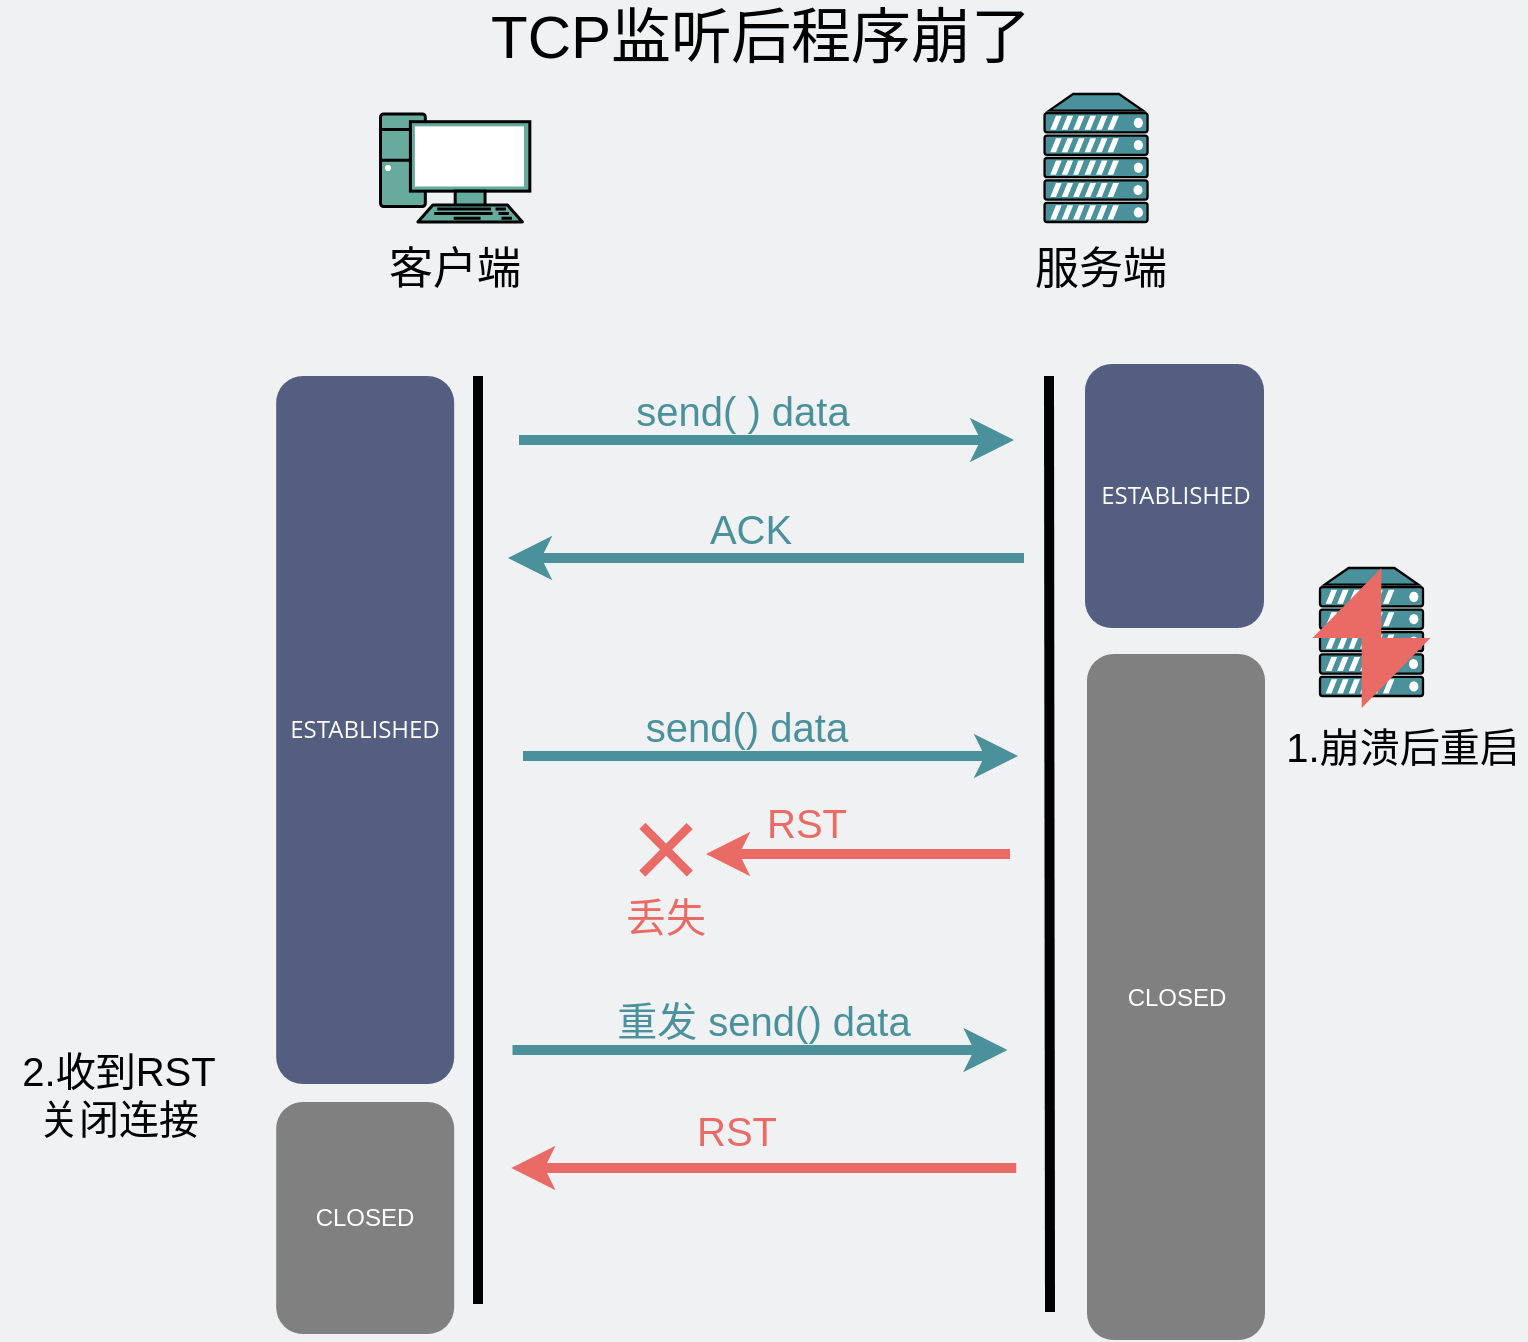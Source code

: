 <mxfile version="15.0.2" type="github">
  <diagram id="3228e29e-7158-1315-38df-8450db1d8a1d" name="Page-1">
    <mxGraphModel dx="946" dy="-136" grid="0" gridSize="10" guides="1" tooltips="1" connect="1" arrows="1" fold="1" page="1" pageScale="1" pageWidth="800" pageHeight="620" background="#EFF1F3" math="0" shadow="0">
      <root>
        <mxCell id="0" />
        <mxCell id="1" parent="0" />
        <mxCell id="_KJd5dzx4qh3lxpyMWcO-2" value="" style="fontColor=#0066CC;verticalAlign=top;verticalLabelPosition=bottom;labelPosition=center;align=center;html=1;outlineConnect=0;gradientColor=none;gradientDirection=north;strokeWidth=2;shape=mxgraph.networks.pc;fillColor=#67AB9F;fontSize=30;" parent="1" vertex="1">
          <mxGeometry x="200.27" y="697" width="74.65" height="54" as="geometry" />
        </mxCell>
        <mxCell id="T-5VQnCJckOgUX1Wp16H-28" value="客户端" style="text;html=1;strokeColor=none;fillColor=none;align=center;verticalAlign=middle;whiteSpace=wrap;rounded=0;fontSize=22;" parent="1" vertex="1">
          <mxGeometry x="148.09" y="765" width="179" height="20" as="geometry" />
        </mxCell>
        <mxCell id="aH1-eks404bDhsACtXEq-2" value="" style="fontColor=#0066CC;verticalAlign=top;verticalLabelPosition=bottom;labelPosition=center;align=center;html=1;outlineConnect=0;gradientColor=none;gradientDirection=north;strokeWidth=2;shape=mxgraph.networks.server;fillColor=#4A919B;" parent="1" vertex="1">
          <mxGeometry x="532.27" y="687" width="51.5" height="64" as="geometry" />
        </mxCell>
        <mxCell id="aH1-eks404bDhsACtXEq-3" value="服务端" style="text;html=1;strokeColor=none;fillColor=none;align=center;verticalAlign=middle;whiteSpace=wrap;rounded=0;fontSize=22;" parent="1" vertex="1">
          <mxGeometry x="471.27" y="765" width="179" height="20" as="geometry" />
        </mxCell>
        <mxCell id="aH1-eks404bDhsACtXEq-4" value="&lt;font style=&quot;font-size: 30px&quot;&gt;TCP监听后程序崩了&lt;/font&gt;" style="text;html=1;strokeColor=none;fillColor=none;align=center;verticalAlign=middle;whiteSpace=wrap;rounded=0;" parent="1" vertex="1">
          <mxGeometry x="192.5" y="644" width="395" height="28" as="geometry" />
        </mxCell>
        <mxCell id="aH1-eks404bDhsACtXEq-7" value="" style="endArrow=none;html=1;strokeWidth=5;" parent="1" edge="1">
          <mxGeometry width="50" height="50" relative="1" as="geometry">
            <mxPoint x="249" y="1292" as="sourcePoint" />
            <mxPoint x="249" y="828" as="targetPoint" />
          </mxGeometry>
        </mxCell>
        <mxCell id="aH1-eks404bDhsACtXEq-10" value="" style="endArrow=classic;html=1;strokeWidth=5;fontSize=20;strokeColor=#4A919B;" parent="1" edge="1">
          <mxGeometry width="50" height="50" relative="1" as="geometry">
            <mxPoint x="269.5" y="860" as="sourcePoint" />
            <mxPoint x="517" y="860" as="targetPoint" />
          </mxGeometry>
        </mxCell>
        <mxCell id="aH1-eks404bDhsACtXEq-11" value="send( ) data" style="text;html=1;fillColor=none;align=center;verticalAlign=middle;whiteSpace=wrap;rounded=0;fontSize=20;fontColor=#4A919B;" parent="1" vertex="1">
          <mxGeometry x="308" y="834" width="146.5" height="21" as="geometry" />
        </mxCell>
        <mxCell id="aH1-eks404bDhsACtXEq-12" value="" style="endArrow=none;html=1;strokeWidth=5;startArrow=classic;startFill=1;endFill=0;fontColor=#4A919B;strokeColor=#4A919B;" parent="1" edge="1">
          <mxGeometry width="50" height="50" relative="1" as="geometry">
            <mxPoint x="264" y="919" as="sourcePoint" />
            <mxPoint x="522" y="919" as="targetPoint" />
          </mxGeometry>
        </mxCell>
        <mxCell id="aH1-eks404bDhsACtXEq-17" value="&lt;span style=&quot;font-family: &amp;quot;open sans&amp;quot; , &amp;quot;clear sans&amp;quot; , &amp;quot;helvetica neue&amp;quot; , &amp;quot;helvetica&amp;quot; , &amp;quot;arial&amp;quot; , sans-serif&quot;&gt;&lt;font style=&quot;font-size: 12px&quot;&gt;ESTABLISHED&lt;/font&gt;&lt;/span&gt;" style="rounded=1;whiteSpace=wrap;html=1;dashed=1;strokeWidth=3;strokeColor=none;fillColor=#535E80;fontColor=#FFFFFF;" parent="1" vertex="1">
          <mxGeometry x="552.5" y="822" width="89.5" height="132" as="geometry" />
        </mxCell>
        <mxCell id="aH1-eks404bDhsACtXEq-22" value="ACK" style="text;html=1;strokeColor=none;fillColor=none;align=center;verticalAlign=middle;whiteSpace=wrap;rounded=0;fontSize=20;rotation=0;fontColor=#4A919B;" parent="1" vertex="1">
          <mxGeometry x="342" y="888" width="87" height="32" as="geometry" />
        </mxCell>
        <mxCell id="YXoqQ_mGJv7HDvLP6CB5-1" value="" style="endArrow=none;html=1;strokeWidth=5;" parent="1" edge="1">
          <mxGeometry width="50" height="50" relative="1" as="geometry">
            <mxPoint x="535" y="1296" as="sourcePoint" />
            <mxPoint x="534.5" y="828" as="targetPoint" />
          </mxGeometry>
        </mxCell>
        <mxCell id="CZwPZS3a3ZRwMsVz8uld-6" value="&lt;font color=&quot;#ffffff&quot;&gt;CLOSED&lt;/font&gt;" style="rounded=1;whiteSpace=wrap;html=1;strokeWidth=3;strokeColor=none;fillColor=#808080;" parent="1" vertex="1">
          <mxGeometry x="553.5" y="967" width="89" height="343" as="geometry" />
        </mxCell>
        <mxCell id="620c4s5pLBTuJ2dwkKwi-3" value="&lt;span style=&quot;font-family: &amp;#34;open sans&amp;#34; , &amp;#34;clear sans&amp;#34; , &amp;#34;helvetica neue&amp;#34; , &amp;#34;helvetica&amp;#34; , &amp;#34;arial&amp;#34; , sans-serif&quot;&gt;&lt;font style=&quot;font-size: 12px&quot;&gt;ESTABLISHED&lt;br&gt;&lt;/font&gt;&lt;/span&gt;" style="rounded=1;whiteSpace=wrap;html=1;dashed=1;strokeWidth=3;fillColor=#535E80;strokeColor=none;fontColor=#FFFFFF;" parent="1" vertex="1">
          <mxGeometry x="148.09" y="828" width="89" height="354" as="geometry" />
        </mxCell>
        <mxCell id="RZoSx3gHirty8Vm16f_1-15" value="" style="fontColor=#0066CC;verticalAlign=top;verticalLabelPosition=bottom;labelPosition=center;align=center;html=1;outlineConnect=0;gradientColor=none;gradientDirection=north;strokeWidth=2;shape=mxgraph.networks.server;fillColor=#4A919B;" parent="1" vertex="1">
          <mxGeometry x="670" y="924" width="51.5" height="64" as="geometry" />
        </mxCell>
        <mxCell id="RZoSx3gHirty8Vm16f_1-16" value="" style="html=1;verticalLabelPosition=bottom;align=center;labelBackgroundColor=#ffffff;verticalAlign=top;strokeWidth=2;shadow=0;dashed=0;shape=mxgraph.ios7.icons.flash;strokeColor=none;fillColor=#EA6B66;" parent="1" vertex="1">
          <mxGeometry x="666.25" y="924" width="59" height="70" as="geometry" />
        </mxCell>
        <mxCell id="RZoSx3gHirty8Vm16f_1-17" value="&lt;font style=&quot;font-size: 20px&quot;&gt;1.崩溃后重启&lt;/font&gt;" style="text;html=1;strokeColor=none;fillColor=none;align=center;verticalAlign=middle;whiteSpace=wrap;rounded=0;" parent="1" vertex="1">
          <mxGeometry x="650.27" y="996" width="122.73" height="33" as="geometry" />
        </mxCell>
        <mxCell id="RZoSx3gHirty8Vm16f_1-18" value="" style="endArrow=classic;html=1;strokeWidth=5;fontSize=20;fontColor=#4A919B;strokeColor=#4A919B;" parent="1" edge="1">
          <mxGeometry width="50" height="50" relative="1" as="geometry">
            <mxPoint x="271.5" y="1018" as="sourcePoint" />
            <mxPoint x="519" y="1018" as="targetPoint" />
          </mxGeometry>
        </mxCell>
        <mxCell id="RZoSx3gHirty8Vm16f_1-19" value="send() data" style="text;html=1;strokeColor=none;fillColor=none;align=center;verticalAlign=middle;whiteSpace=wrap;rounded=0;fontSize=20;fontColor=#4A919B;" parent="1" vertex="1">
          <mxGeometry x="310" y="992" width="146.5" height="21" as="geometry" />
        </mxCell>
        <mxCell id="RZoSx3gHirty8Vm16f_1-20" value="" style="endArrow=none;html=1;strokeWidth=5;startArrow=classic;startFill=1;endFill=0;fontColor=#4A919B;strokeColor=#EA6B66;" parent="1" edge="1">
          <mxGeometry width="50" height="50" relative="1" as="geometry">
            <mxPoint x="363" y="1067" as="sourcePoint" />
            <mxPoint x="515" y="1067" as="targetPoint" />
          </mxGeometry>
        </mxCell>
        <mxCell id="RZoSx3gHirty8Vm16f_1-21" value="RST" style="text;html=1;strokeColor=none;fillColor=none;align=center;verticalAlign=middle;whiteSpace=wrap;rounded=0;fontSize=20;rotation=0;fontColor=#EA6B66;" parent="1" vertex="1">
          <mxGeometry x="370" y="1035" width="87" height="32" as="geometry" />
        </mxCell>
        <mxCell id="RZoSx3gHirty8Vm16f_1-22" value="&lt;font color=&quot;#ffffff&quot;&gt;CLOSED&lt;/font&gt;" style="rounded=1;whiteSpace=wrap;html=1;strokeWidth=3;strokeColor=none;fillColor=#808080;" parent="1" vertex="1">
          <mxGeometry x="148.09" y="1191" width="89" height="116" as="geometry" />
        </mxCell>
        <mxCell id="RZoSx3gHirty8Vm16f_1-23" value="&lt;font style=&quot;font-size: 20px&quot;&gt;2.收到RST&lt;br&gt;关闭连接&lt;br&gt;&lt;/font&gt;" style="text;html=1;strokeColor=none;fillColor=none;align=center;verticalAlign=middle;whiteSpace=wrap;rounded=0;" parent="1" vertex="1">
          <mxGeometry x="10" y="1170" width="119" height="33" as="geometry" />
        </mxCell>
        <mxCell id="a9wMzhSq-2tXYps5j9kw-1" value="&lt;font style=&quot;font-size: 60px&quot; color=&quot;#ea6b66&quot;&gt;×&lt;/font&gt;" style="text;html=1;strokeColor=none;fillColor=none;align=center;verticalAlign=middle;whiteSpace=wrap;rounded=0;" vertex="1" parent="1">
          <mxGeometry x="323" y="1054" width="40" height="20" as="geometry" />
        </mxCell>
        <mxCell id="a9wMzhSq-2tXYps5j9kw-2" value="&lt;font style=&quot;font-size: 20px&quot; color=&quot;#ea6b66&quot;&gt;丢失&lt;/font&gt;" style="text;html=1;strokeColor=none;fillColor=none;align=center;verticalAlign=middle;whiteSpace=wrap;rounded=0;" vertex="1" parent="1">
          <mxGeometry x="313" y="1086" width="60" height="24" as="geometry" />
        </mxCell>
        <mxCell id="a9wMzhSq-2tXYps5j9kw-3" value="" style="endArrow=classic;html=1;strokeWidth=5;fontSize=20;fontColor=#4A919B;strokeColor=#4A919B;" edge="1" parent="1">
          <mxGeometry width="50" height="50" relative="1" as="geometry">
            <mxPoint x="266.25" y="1165" as="sourcePoint" />
            <mxPoint x="513.75" y="1165" as="targetPoint" />
          </mxGeometry>
        </mxCell>
        <mxCell id="a9wMzhSq-2tXYps5j9kw-4" value="重发 send() data" style="text;html=1;strokeColor=none;fillColor=none;align=center;verticalAlign=middle;whiteSpace=wrap;rounded=0;fontSize=20;fontColor=#4A919B;" vertex="1" parent="1">
          <mxGeometry x="304.75" y="1139" width="174.25" height="21" as="geometry" />
        </mxCell>
        <mxCell id="a9wMzhSq-2tXYps5j9kw-5" value="" style="endArrow=none;html=1;strokeWidth=5;startArrow=classic;startFill=1;endFill=0;fontColor=#4A919B;strokeColor=#EA6B66;" edge="1" parent="1">
          <mxGeometry width="50" height="50" relative="1" as="geometry">
            <mxPoint x="265.63" y="1224" as="sourcePoint" />
            <mxPoint x="518.13" y="1224" as="targetPoint" />
          </mxGeometry>
        </mxCell>
        <mxCell id="a9wMzhSq-2tXYps5j9kw-6" value="RST" style="text;html=1;strokeColor=none;fillColor=none;align=center;verticalAlign=middle;whiteSpace=wrap;rounded=0;fontSize=20;rotation=0;fontColor=#EA6B66;" vertex="1" parent="1">
          <mxGeometry x="335" y="1189" width="87" height="32" as="geometry" />
        </mxCell>
      </root>
    </mxGraphModel>
  </diagram>
</mxfile>
